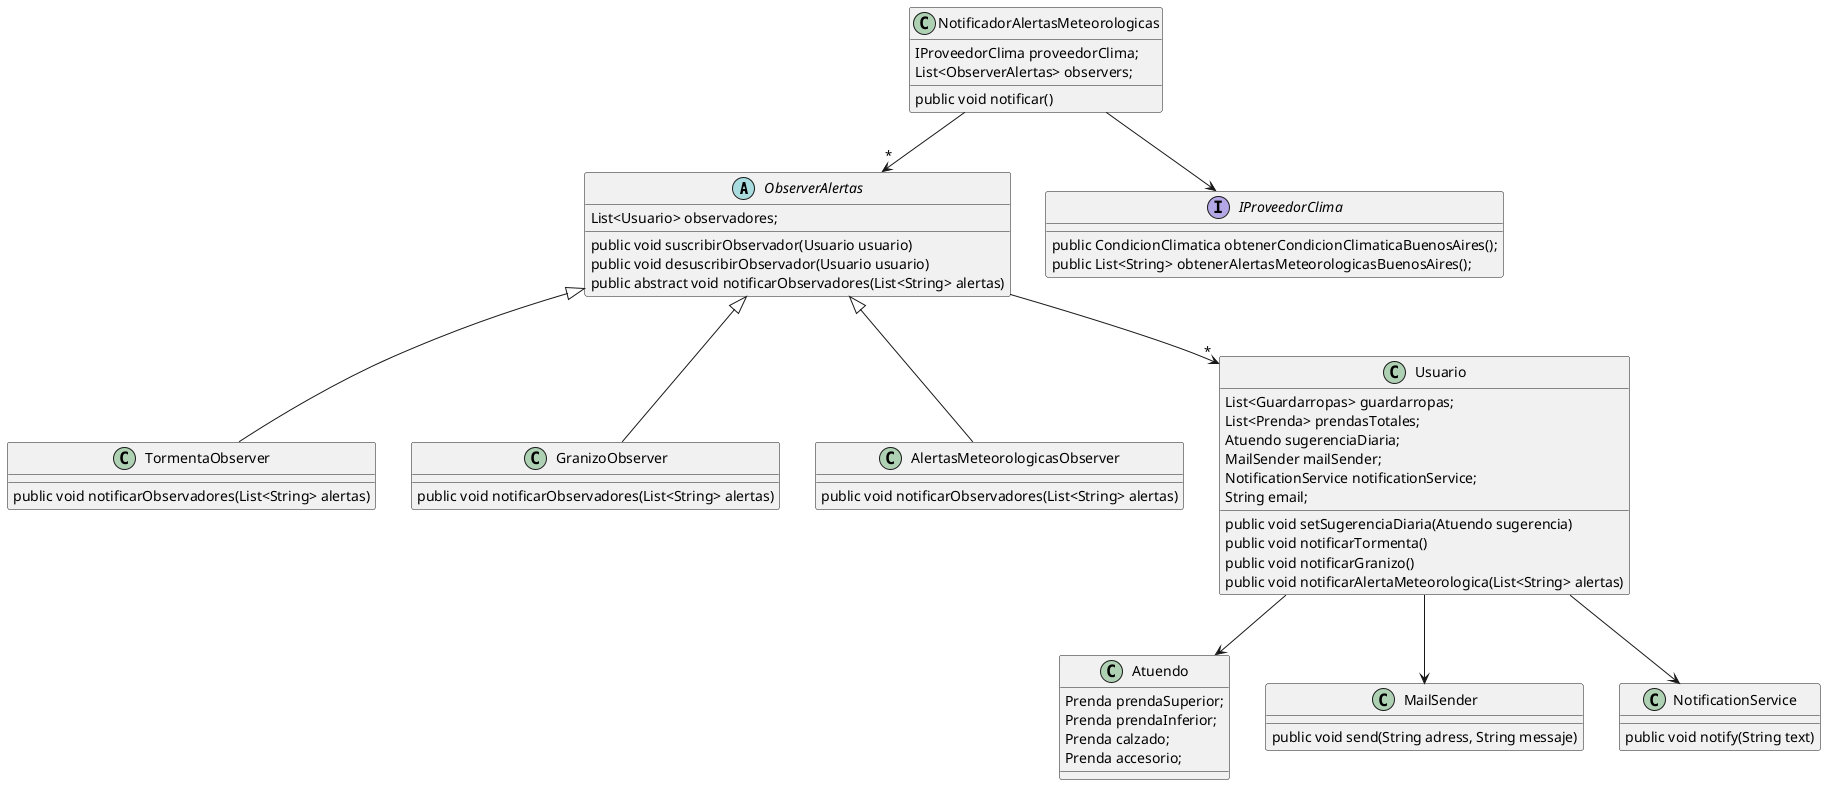 @startuml
abstract class ObserverAlertas {
  List<Usuario> observadores;
  public void suscribirObservador(Usuario usuario)
  public void desuscribirObservador(Usuario usuario)
  public abstract void notificarObservadores(List<String> alertas)
}


class TormentaObserver extends ObserverAlertas{
  public void notificarObservadores(List<String> alertas)
}


class GranizoObserver extends ObserverAlertas{
  public void notificarObservadores(List<String> alertas)
}

class AlertasMeteorologicasObserver extends ObserverAlertas {
  public void notificarObservadores(List<String> alertas)
}

class NotificadorAlertasMeteorologicas {
  IProveedorClima proveedorClima;
  List<ObserverAlertas> observers;
  public void notificar()
}


class Usuario {
  List<Guardarropas> guardarropas;
  List<Prenda> prendasTotales;
  Atuendo sugerenciaDiaria;
  MailSender mailSender;
  NotificationService notificationService;
  String email;

  public void setSugerenciaDiaria(Atuendo sugerencia)
  public void notificarTormenta()
  public void notificarGranizo()
  public void notificarAlertaMeteorologica(List<String> alertas)
}

interface IProveedorClima {
  public CondicionClimatica obtenerCondicionClimaticaBuenosAires();
  public List<String> obtenerAlertasMeteorologicasBuenosAires();
}

class Atuendo {
  Prenda prendaSuperior;
  Prenda prendaInferior;
  Prenda calzado;
  Prenda accesorio;
}

class MailSender {
  public void send(String adress, String messaje)
}

class NotificationService {
  public void notify(String text)
}

Usuario-->MailSender
Usuario-->NotificationService
Usuario-->Atuendo
NotificadorAlertasMeteorologicas-->IProveedorClima
NotificadorAlertasMeteorologicas-->"*"ObserverAlertas
ObserverAlertas-->"*"Usuario
@enduml
